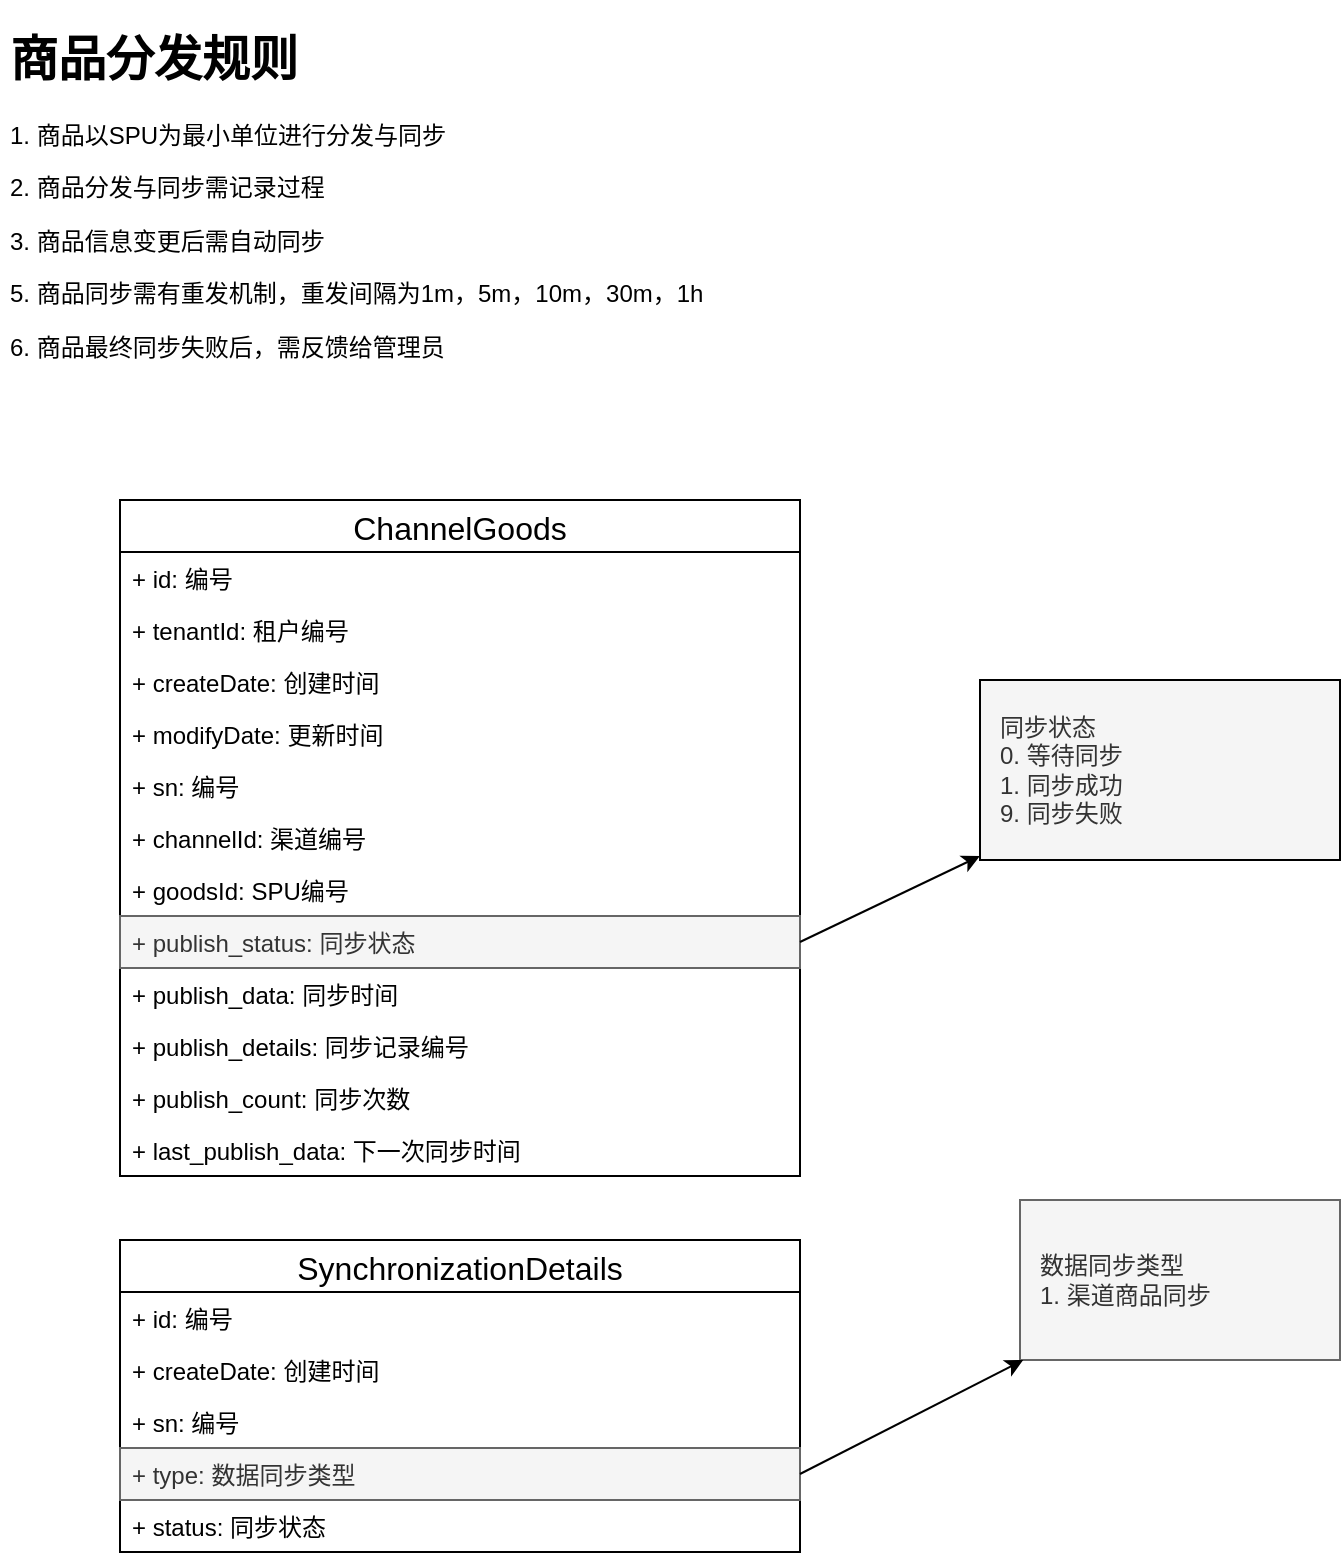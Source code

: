 <mxfile version="14.4.9" type="github">
  <diagram id="xK08Ivj7hz9250jyhYq4" name="第 1 页">
    <mxGraphModel dx="1337" dy="1079" grid="1" gridSize="10" guides="1" tooltips="1" connect="1" arrows="1" fold="1" page="1" pageScale="1" pageWidth="827" pageHeight="1169" math="0" shadow="0">
      <root>
        <mxCell id="0" />
        <mxCell id="1" parent="0" />
        <mxCell id="xwSyB9ODohMHiWN5FR5v-8" value="&lt;h1&gt;商品分发规则&lt;/h1&gt;&lt;p&gt;1. 商品以SPU为最小单位进行分发与同步&lt;/p&gt;&lt;p&gt;2. 商品分发与同步需记录过程&lt;/p&gt;&lt;p&gt;3. 商品信息变更后需自动同步&lt;/p&gt;&lt;p&gt;5. 商品同步需有重发机制，重发间隔为1m，5m，10m，30m，1h&lt;/p&gt;&lt;p&gt;6. 商品最终同步失败后，需反馈给管理员&lt;/p&gt;" style="text;html=1;strokeColor=none;fillColor=none;spacing=5;spacingTop=-20;whiteSpace=wrap;overflow=hidden;rounded=0;" vertex="1" parent="1">
          <mxGeometry x="30" y="30" width="420" height="180" as="geometry" />
        </mxCell>
        <mxCell id="xwSyB9ODohMHiWN5FR5v-13" value="ChannelGoods" style="swimlane;fontStyle=0;childLayout=stackLayout;horizontal=1;startSize=26;fillColor=none;horizontalStack=0;resizeParent=1;resizeParentMax=0;resizeLast=0;collapsible=1;marginBottom=0;fontSize=16;" vertex="1" parent="1">
          <mxGeometry x="90" y="270" width="340" height="338" as="geometry">
            <mxRectangle x="30" y="250" width="110" height="26" as="alternateBounds" />
          </mxGeometry>
        </mxCell>
        <mxCell id="xwSyB9ODohMHiWN5FR5v-14" value="+ id: 编号" style="text;strokeColor=none;fillColor=none;align=left;verticalAlign=top;spacingLeft=4;spacingRight=4;overflow=hidden;rotatable=0;points=[[0,0.5],[1,0.5]];portConstraint=eastwest;" vertex="1" parent="xwSyB9ODohMHiWN5FR5v-13">
          <mxGeometry y="26" width="340" height="26" as="geometry" />
        </mxCell>
        <mxCell id="xwSyB9ODohMHiWN5FR5v-15" value="+ tenantId: 租户编号" style="text;strokeColor=none;fillColor=none;align=left;verticalAlign=top;spacingLeft=4;spacingRight=4;overflow=hidden;rotatable=0;points=[[0,0.5],[1,0.5]];portConstraint=eastwest;" vertex="1" parent="xwSyB9ODohMHiWN5FR5v-13">
          <mxGeometry y="52" width="340" height="26" as="geometry" />
        </mxCell>
        <mxCell id="xwSyB9ODohMHiWN5FR5v-16" value="+ createDate: 创建时间" style="text;strokeColor=none;fillColor=none;align=left;verticalAlign=top;spacingLeft=4;spacingRight=4;overflow=hidden;rotatable=0;points=[[0,0.5],[1,0.5]];portConstraint=eastwest;" vertex="1" parent="xwSyB9ODohMHiWN5FR5v-13">
          <mxGeometry y="78" width="340" height="26" as="geometry" />
        </mxCell>
        <mxCell id="xwSyB9ODohMHiWN5FR5v-17" value="+ modifyDate: 更新时间" style="text;strokeColor=none;fillColor=none;align=left;verticalAlign=top;spacingLeft=4;spacingRight=4;overflow=hidden;rotatable=0;points=[[0,0.5],[1,0.5]];portConstraint=eastwest;" vertex="1" parent="xwSyB9ODohMHiWN5FR5v-13">
          <mxGeometry y="104" width="340" height="26" as="geometry" />
        </mxCell>
        <mxCell id="xwSyB9ODohMHiWN5FR5v-18" value="+ sn: 编号" style="text;strokeColor=none;fillColor=none;align=left;verticalAlign=top;spacingLeft=4;spacingRight=4;overflow=hidden;rotatable=0;points=[[0,0.5],[1,0.5]];portConstraint=eastwest;" vertex="1" parent="xwSyB9ODohMHiWN5FR5v-13">
          <mxGeometry y="130" width="340" height="26" as="geometry" />
        </mxCell>
        <mxCell id="xwSyB9ODohMHiWN5FR5v-19" value="+ channelId: 渠道编号" style="text;strokeColor=none;fillColor=none;align=left;verticalAlign=top;spacingLeft=4;spacingRight=4;overflow=hidden;rotatable=0;points=[[0,0.5],[1,0.5]];portConstraint=eastwest;" vertex="1" parent="xwSyB9ODohMHiWN5FR5v-13">
          <mxGeometry y="156" width="340" height="26" as="geometry" />
        </mxCell>
        <mxCell id="xwSyB9ODohMHiWN5FR5v-20" value="+ goodsId: SPU编号" style="text;strokeColor=none;fillColor=none;align=left;verticalAlign=top;spacingLeft=4;spacingRight=4;overflow=hidden;rotatable=0;points=[[0,0.5],[1,0.5]];portConstraint=eastwest;" vertex="1" parent="xwSyB9ODohMHiWN5FR5v-13">
          <mxGeometry y="182" width="340" height="26" as="geometry" />
        </mxCell>
        <mxCell id="xwSyB9ODohMHiWN5FR5v-21" value="+ publish_status: 同步状态" style="text;strokeColor=#666666;fillColor=#f5f5f5;align=left;verticalAlign=top;spacingLeft=4;spacingRight=4;overflow=hidden;rotatable=0;points=[[0,0.5],[1,0.5]];portConstraint=eastwest;fontColor=#333333;" vertex="1" parent="xwSyB9ODohMHiWN5FR5v-13">
          <mxGeometry y="208" width="340" height="26" as="geometry" />
        </mxCell>
        <mxCell id="xwSyB9ODohMHiWN5FR5v-22" value="+ publish_data: 同步时间" style="text;strokeColor=none;fillColor=none;align=left;verticalAlign=top;spacingLeft=4;spacingRight=4;overflow=hidden;rotatable=0;points=[[0,0.5],[1,0.5]];portConstraint=eastwest;" vertex="1" parent="xwSyB9ODohMHiWN5FR5v-13">
          <mxGeometry y="234" width="340" height="26" as="geometry" />
        </mxCell>
        <mxCell id="xwSyB9ODohMHiWN5FR5v-29" value="+ publish_details: 同步记录编号" style="text;strokeColor=none;fillColor=none;align=left;verticalAlign=top;spacingLeft=4;spacingRight=4;overflow=hidden;rotatable=0;points=[[0,0.5],[1,0.5]];portConstraint=eastwest;" vertex="1" parent="xwSyB9ODohMHiWN5FR5v-13">
          <mxGeometry y="260" width="340" height="26" as="geometry" />
        </mxCell>
        <mxCell id="xwSyB9ODohMHiWN5FR5v-44" value="+ publish_count: 同步次数" style="text;strokeColor=none;fillColor=none;align=left;verticalAlign=top;spacingLeft=4;spacingRight=4;overflow=hidden;rotatable=0;points=[[0,0.5],[1,0.5]];portConstraint=eastwest;" vertex="1" parent="xwSyB9ODohMHiWN5FR5v-13">
          <mxGeometry y="286" width="340" height="26" as="geometry" />
        </mxCell>
        <mxCell id="xwSyB9ODohMHiWN5FR5v-28" value="+ last_publish_data: 下一次同步时间" style="text;strokeColor=none;fillColor=none;align=left;verticalAlign=top;spacingLeft=4;spacingRight=4;overflow=hidden;rotatable=0;points=[[0,0.5],[1,0.5]];portConstraint=eastwest;" vertex="1" parent="xwSyB9ODohMHiWN5FR5v-13">
          <mxGeometry y="312" width="340" height="26" as="geometry" />
        </mxCell>
        <mxCell id="xwSyB9ODohMHiWN5FR5v-25" value="同步状态&#xa;0. 等待同步&#xa;1. 同步成功&#xa;9. 同步失败" style="text;fillColor=#f5f5f5;spacing=10;spacingTop=0;whiteSpace=wrap;overflow=hidden;rounded=0;fontColor=#333333;fontSize=12;strokeColor=#000000;perimeterSpacing=0;strokeWidth=1;verticalAlign=middle;" vertex="1" parent="1">
          <mxGeometry x="520" y="360" width="180" height="90" as="geometry" />
        </mxCell>
        <mxCell id="xwSyB9ODohMHiWN5FR5v-26" style="rounded=0;orthogonalLoop=1;jettySize=auto;html=1;exitX=1;exitY=0.5;exitDx=0;exitDy=0;" edge="1" parent="1" source="xwSyB9ODohMHiWN5FR5v-21" target="xwSyB9ODohMHiWN5FR5v-25">
          <mxGeometry relative="1" as="geometry">
            <mxPoint x="340" y="491" as="targetPoint" />
          </mxGeometry>
        </mxCell>
        <mxCell id="xwSyB9ODohMHiWN5FR5v-30" value="SynchronizationDetails" style="swimlane;fontStyle=0;childLayout=stackLayout;horizontal=1;startSize=26;fillColor=none;horizontalStack=0;resizeParent=1;resizeParentMax=0;resizeLast=0;collapsible=1;marginBottom=0;strokeColor=#000000;fontSize=16;" vertex="1" parent="1">
          <mxGeometry x="90" y="640" width="340" height="156" as="geometry" />
        </mxCell>
        <mxCell id="xwSyB9ODohMHiWN5FR5v-31" value="+ id: 编号" style="text;strokeColor=none;fillColor=none;align=left;verticalAlign=top;spacingLeft=4;spacingRight=4;overflow=hidden;rotatable=0;points=[[0,0.5],[1,0.5]];portConstraint=eastwest;" vertex="1" parent="xwSyB9ODohMHiWN5FR5v-30">
          <mxGeometry y="26" width="340" height="26" as="geometry" />
        </mxCell>
        <mxCell id="xwSyB9ODohMHiWN5FR5v-32" value="+ createDate: 创建时间" style="text;strokeColor=none;fillColor=none;align=left;verticalAlign=top;spacingLeft=4;spacingRight=4;overflow=hidden;rotatable=0;points=[[0,0.5],[1,0.5]];portConstraint=eastwest;" vertex="1" parent="xwSyB9ODohMHiWN5FR5v-30">
          <mxGeometry y="52" width="340" height="26" as="geometry" />
        </mxCell>
        <mxCell id="xwSyB9ODohMHiWN5FR5v-43" value="+ sn: 编号" style="text;strokeColor=none;fillColor=none;align=left;verticalAlign=top;spacingLeft=4;spacingRight=4;overflow=hidden;rotatable=0;points=[[0,0.5],[1,0.5]];portConstraint=eastwest;" vertex="1" parent="xwSyB9ODohMHiWN5FR5v-30">
          <mxGeometry y="78" width="340" height="26" as="geometry" />
        </mxCell>
        <mxCell id="xwSyB9ODohMHiWN5FR5v-33" value="+ type: 数据同步类型" style="text;strokeColor=#666666;fillColor=#f5f5f5;align=left;verticalAlign=top;spacingLeft=4;spacingRight=4;overflow=hidden;rotatable=0;points=[[0,0.5],[1,0.5]];portConstraint=eastwest;fontColor=#333333;" vertex="1" parent="xwSyB9ODohMHiWN5FR5v-30">
          <mxGeometry y="104" width="340" height="26" as="geometry" />
        </mxCell>
        <mxCell id="xwSyB9ODohMHiWN5FR5v-36" value="+ status: 同步状态" style="text;strokeColor=none;fillColor=none;align=left;verticalAlign=top;spacingLeft=4;spacingRight=4;overflow=hidden;rotatable=0;points=[[0,0.5],[1,0.5]];portConstraint=eastwest;" vertex="1" parent="xwSyB9ODohMHiWN5FR5v-30">
          <mxGeometry y="130" width="340" height="26" as="geometry" />
        </mxCell>
        <mxCell id="xwSyB9ODohMHiWN5FR5v-37" value="数据同步类型&#xa;1. 渠道商品同步" style="text;spacing=10;spacingTop=0;overflow=hidden;rounded=0;fontSize=12;labelBorderColor=none;align=left;fillColor=#f5f5f5;strokeColor=#666666;fontColor=#333333;whiteSpace=wrap;labelBackgroundColor=none;spacingLeft=0;verticalAlign=middle;" vertex="1" parent="1">
          <mxGeometry x="540" y="620" width="160" height="80" as="geometry" />
        </mxCell>
        <mxCell id="xwSyB9ODohMHiWN5FR5v-38" style="edgeStyle=none;rounded=0;orthogonalLoop=1;jettySize=auto;html=1;exitX=1;exitY=0.5;exitDx=0;exitDy=0;fontSize=16;" edge="1" parent="1" source="xwSyB9ODohMHiWN5FR5v-33" target="xwSyB9ODohMHiWN5FR5v-37">
          <mxGeometry relative="1" as="geometry" />
        </mxCell>
      </root>
    </mxGraphModel>
  </diagram>
</mxfile>
